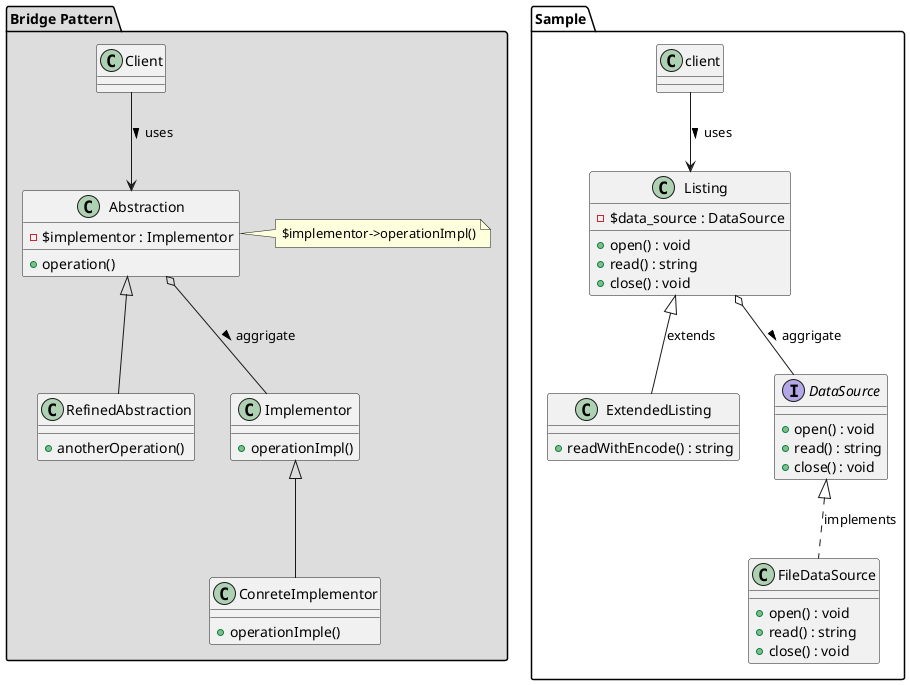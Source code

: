 @startuml

package "Bridge Pattern" #DDDDDD {
  class Abstraction {
    -$implementor : Implementor
    +operation()
  }
  note right: $implementor->operationImpl()

  class RefinedAbstraction {
    +anotherOperation()
  }

  Abstraction <|-- RefinedAbstraction

  class Implementor {
    +operationImpl()
  }

  class ConreteImplementor {
    +operationImple()
  }

  Implementor <|-- ConreteImplementor

  Abstraction o-- Implementor : aggrigate >

  class Client

  Client --> Abstraction : uses >
}

package "Sample" {
  class Listing {
    -$data_source : DataSource
    +open() : void
    +read() : string
    +close() : void
  }

  class ExtendedListing {
    +readWithEncode() : string
  }

  Listing <|-- ExtendedListing : extends

  interface DataSource {
    +open() : void
    +read() : string
    +close() : void
  }

  class FileDataSource {
    +open() : void
    +read() : string
    +close() : void
  }

  DataSource <|.. FileDataSource : implements

  Listing o-- DataSource : aggrigate >

  class client

  client --> Listing : uses >
}

@enduml
